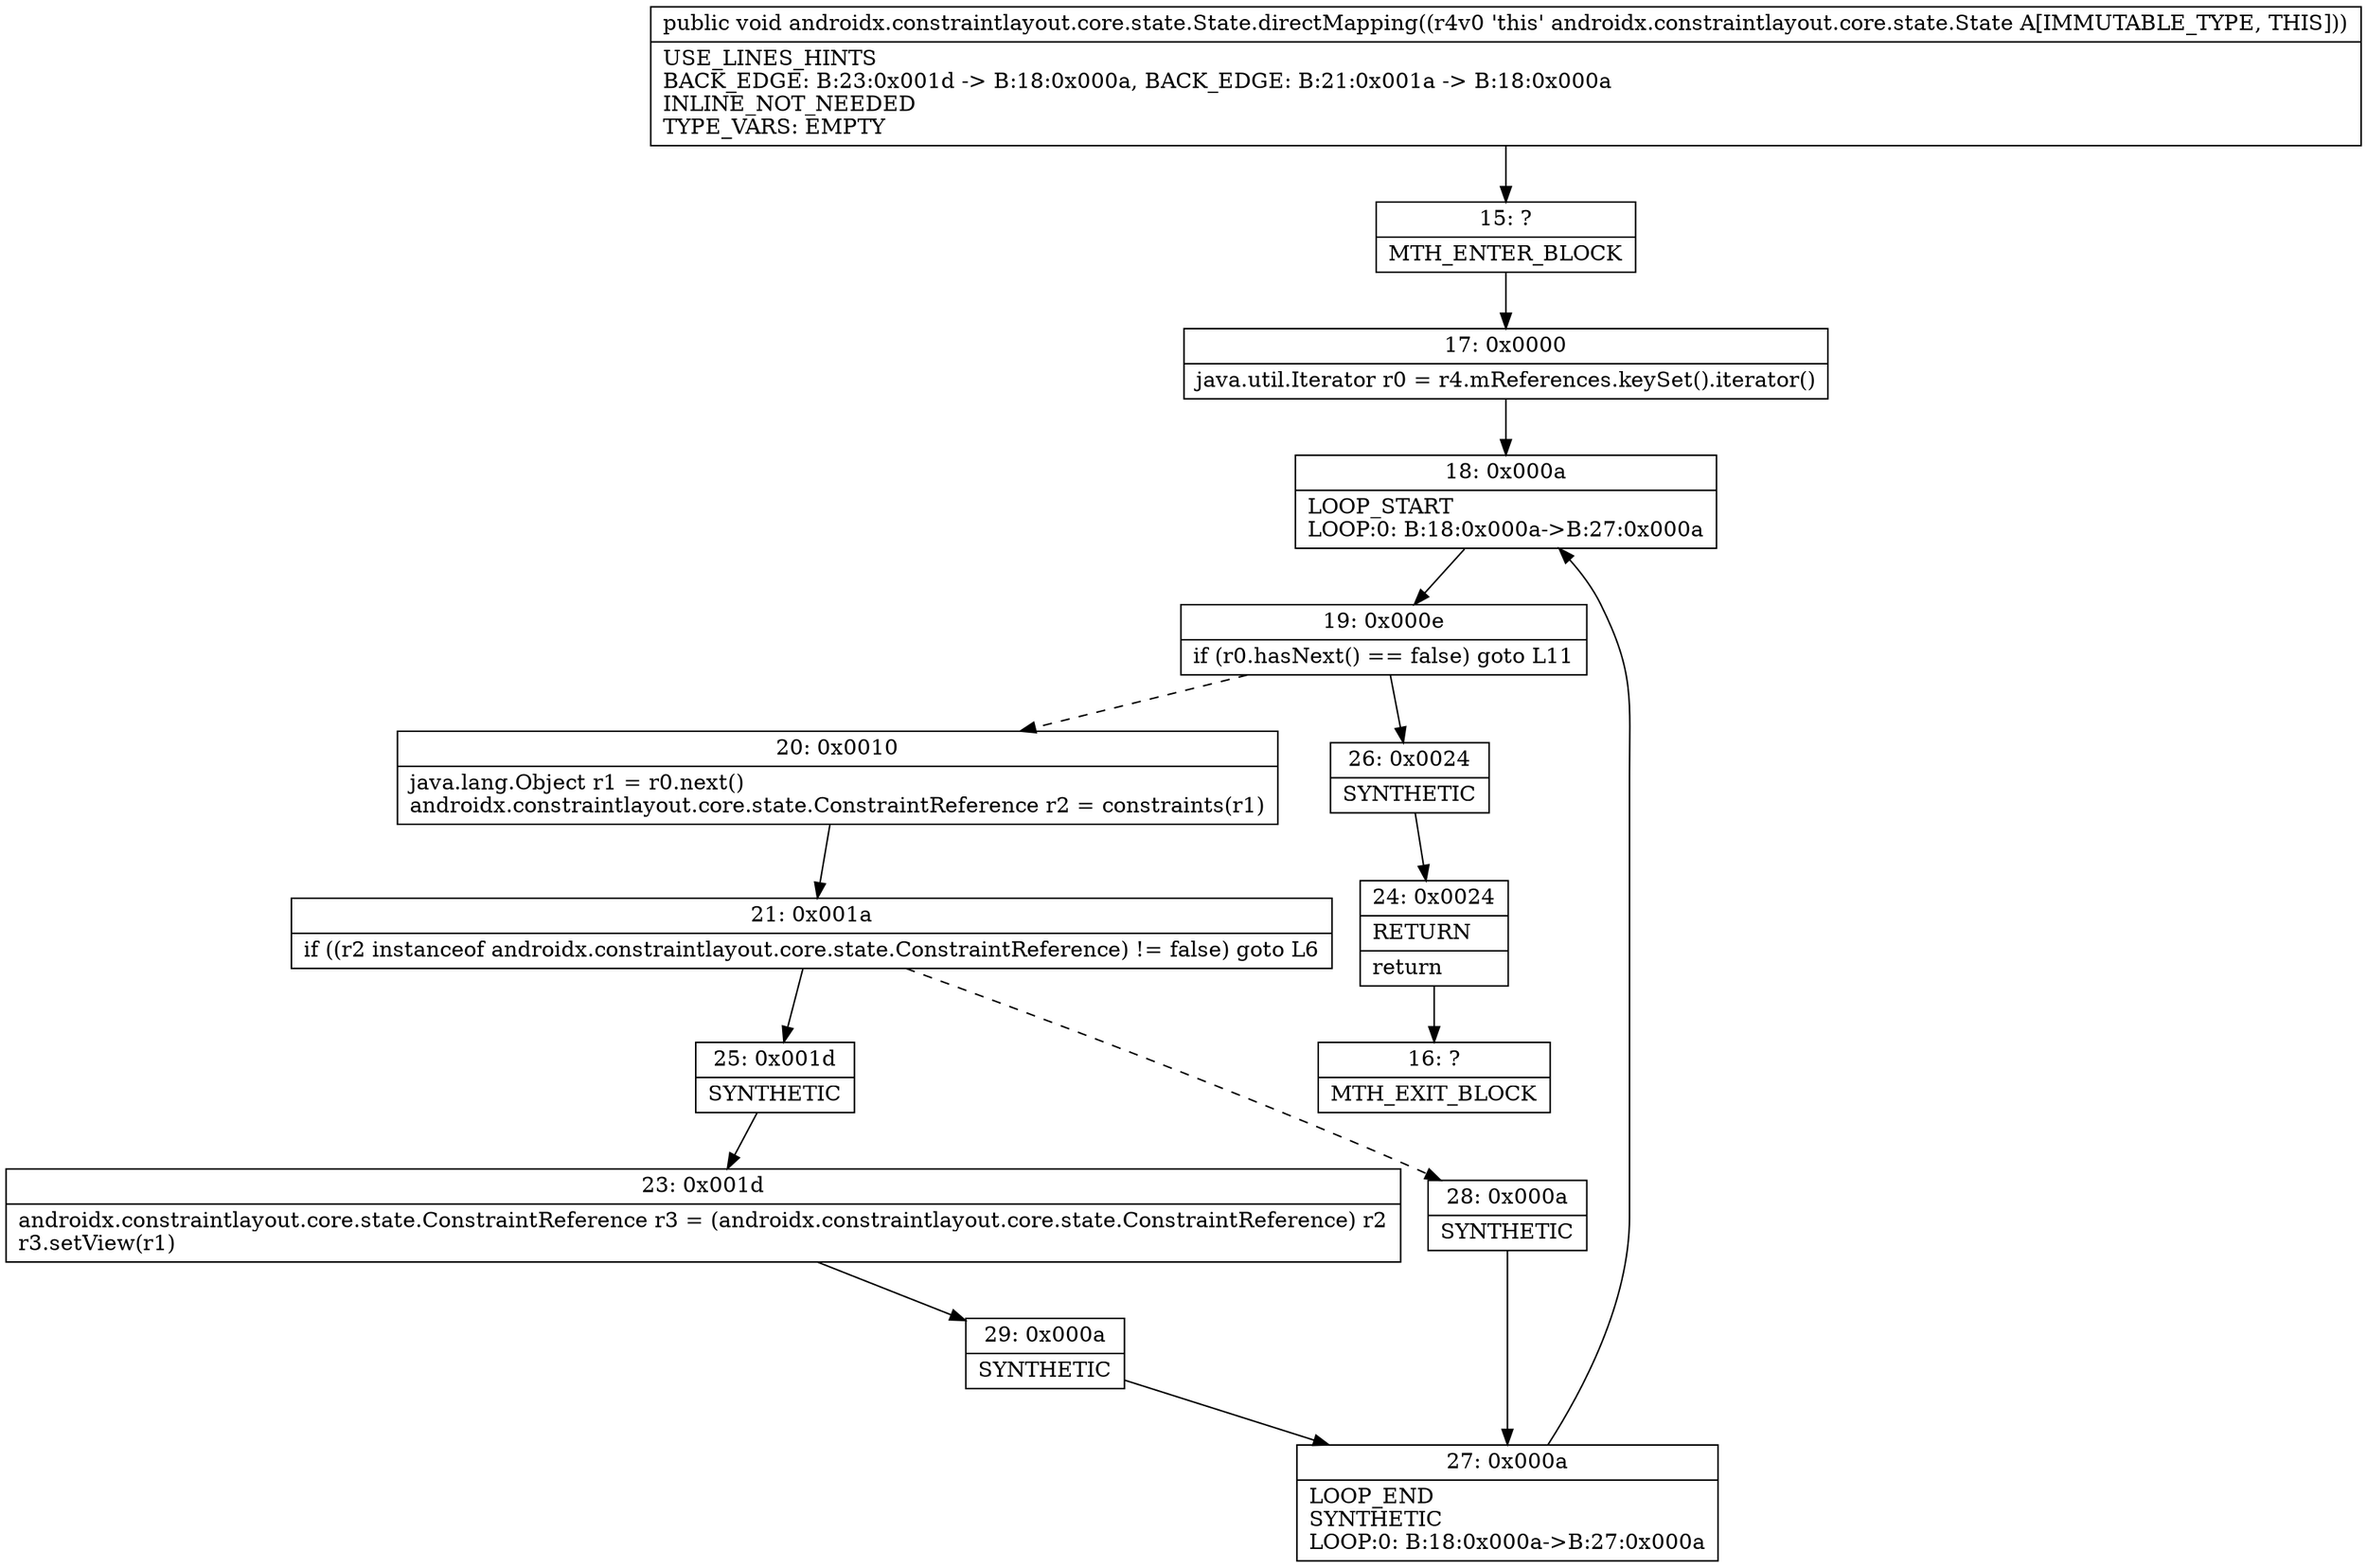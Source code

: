 digraph "CFG forandroidx.constraintlayout.core.state.State.directMapping()V" {
Node_15 [shape=record,label="{15\:\ ?|MTH_ENTER_BLOCK\l}"];
Node_17 [shape=record,label="{17\:\ 0x0000|java.util.Iterator r0 = r4.mReferences.keySet().iterator()\l}"];
Node_18 [shape=record,label="{18\:\ 0x000a|LOOP_START\lLOOP:0: B:18:0x000a\-\>B:27:0x000a\l}"];
Node_19 [shape=record,label="{19\:\ 0x000e|if (r0.hasNext() == false) goto L11\l}"];
Node_20 [shape=record,label="{20\:\ 0x0010|java.lang.Object r1 = r0.next()\landroidx.constraintlayout.core.state.ConstraintReference r2 = constraints(r1)\l}"];
Node_21 [shape=record,label="{21\:\ 0x001a|if ((r2 instanceof androidx.constraintlayout.core.state.ConstraintReference) != false) goto L6\l}"];
Node_25 [shape=record,label="{25\:\ 0x001d|SYNTHETIC\l}"];
Node_23 [shape=record,label="{23\:\ 0x001d|androidx.constraintlayout.core.state.ConstraintReference r3 = (androidx.constraintlayout.core.state.ConstraintReference) r2\lr3.setView(r1)\l}"];
Node_29 [shape=record,label="{29\:\ 0x000a|SYNTHETIC\l}"];
Node_27 [shape=record,label="{27\:\ 0x000a|LOOP_END\lSYNTHETIC\lLOOP:0: B:18:0x000a\-\>B:27:0x000a\l}"];
Node_28 [shape=record,label="{28\:\ 0x000a|SYNTHETIC\l}"];
Node_26 [shape=record,label="{26\:\ 0x0024|SYNTHETIC\l}"];
Node_24 [shape=record,label="{24\:\ 0x0024|RETURN\l|return\l}"];
Node_16 [shape=record,label="{16\:\ ?|MTH_EXIT_BLOCK\l}"];
MethodNode[shape=record,label="{public void androidx.constraintlayout.core.state.State.directMapping((r4v0 'this' androidx.constraintlayout.core.state.State A[IMMUTABLE_TYPE, THIS]))  | USE_LINES_HINTS\lBACK_EDGE: B:23:0x001d \-\> B:18:0x000a, BACK_EDGE: B:21:0x001a \-\> B:18:0x000a\lINLINE_NOT_NEEDED\lTYPE_VARS: EMPTY\l}"];
MethodNode -> Node_15;Node_15 -> Node_17;
Node_17 -> Node_18;
Node_18 -> Node_19;
Node_19 -> Node_20[style=dashed];
Node_19 -> Node_26;
Node_20 -> Node_21;
Node_21 -> Node_25;
Node_21 -> Node_28[style=dashed];
Node_25 -> Node_23;
Node_23 -> Node_29;
Node_29 -> Node_27;
Node_27 -> Node_18;
Node_28 -> Node_27;
Node_26 -> Node_24;
Node_24 -> Node_16;
}

